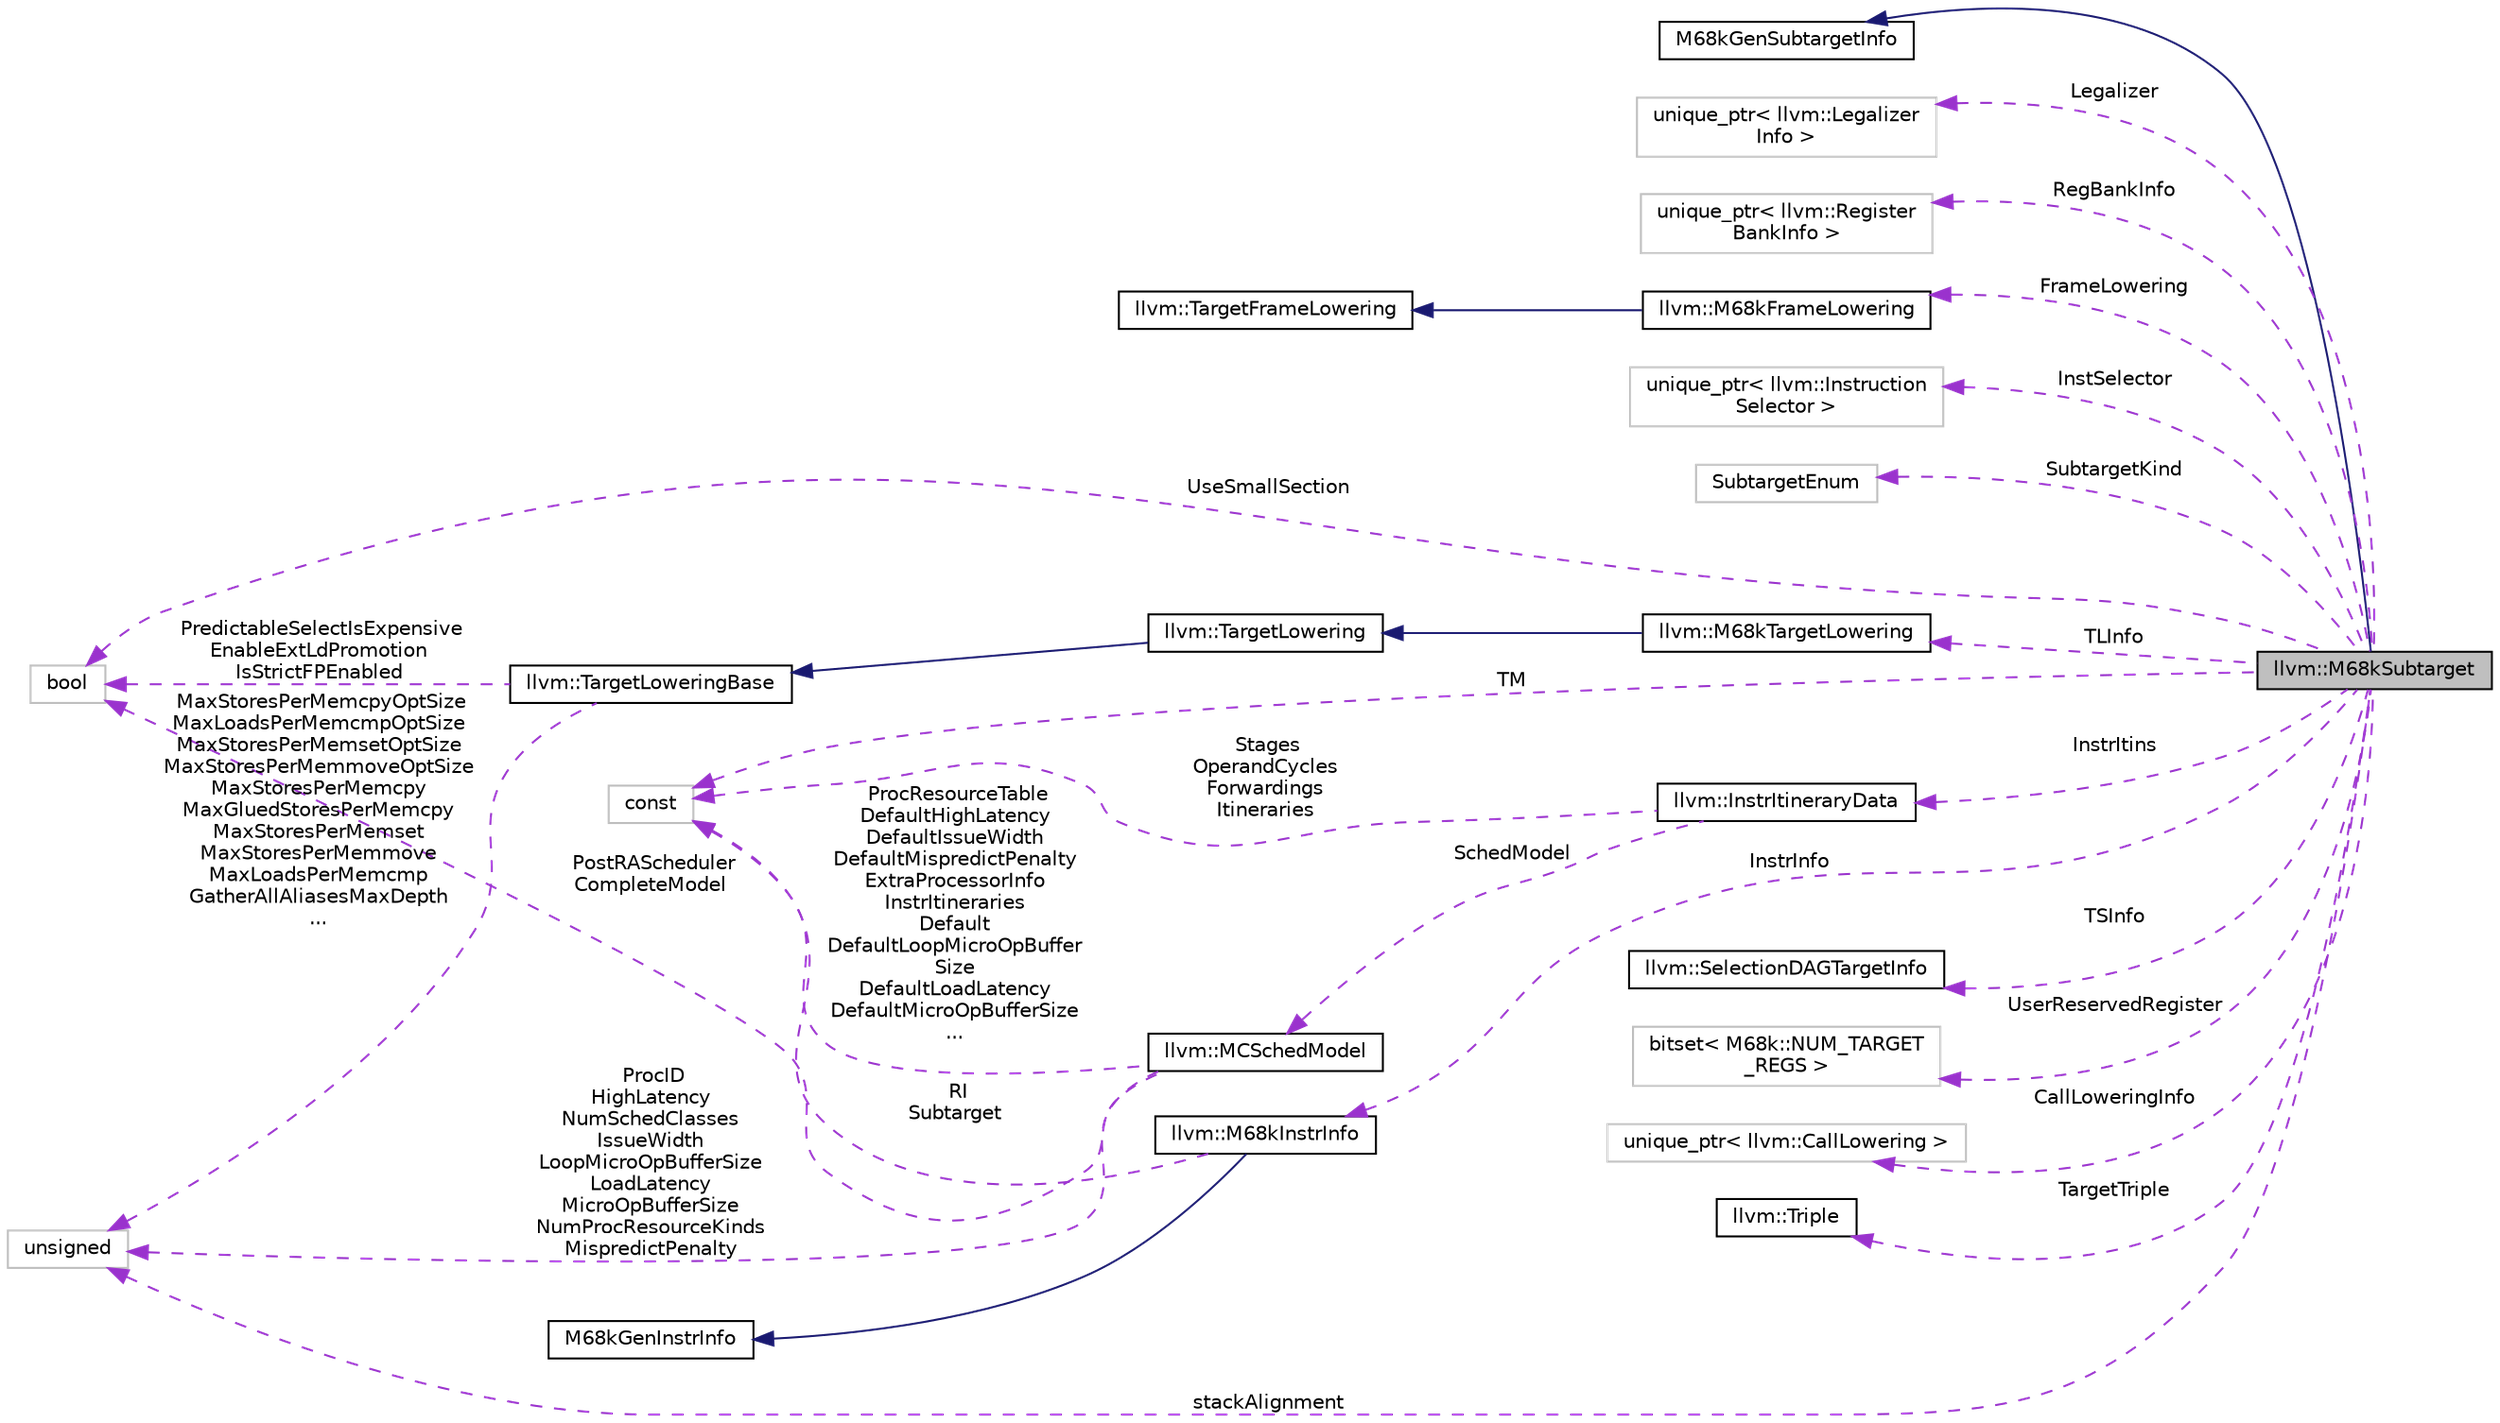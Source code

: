 digraph "llvm::M68kSubtarget"
{
 // LATEX_PDF_SIZE
  bgcolor="transparent";
  edge [fontname="Helvetica",fontsize="10",labelfontname="Helvetica",labelfontsize="10"];
  node [fontname="Helvetica",fontsize="10",shape=record];
  rankdir="LR";
  Node1 [label="llvm::M68kSubtarget",height=0.2,width=0.4,color="black", fillcolor="grey75", style="filled", fontcolor="black",tooltip=" "];
  Node2 -> Node1 [dir="back",color="midnightblue",fontsize="10",style="solid",fontname="Helvetica"];
  Node2 [label="M68kGenSubtargetInfo",height=0.2,width=0.4,color="black",URL="$classM68kGenSubtargetInfo.html",tooltip=" "];
  Node3 -> Node1 [dir="back",color="darkorchid3",fontsize="10",style="dashed",label=" Legalizer" ,fontname="Helvetica"];
  Node3 [label="unique_ptr\< llvm::Legalizer\lInfo \>",height=0.2,width=0.4,color="grey75",tooltip=" "];
  Node4 -> Node1 [dir="back",color="darkorchid3",fontsize="10",style="dashed",label=" RegBankInfo" ,fontname="Helvetica"];
  Node4 [label="unique_ptr\< llvm::Register\lBankInfo \>",height=0.2,width=0.4,color="grey75",tooltip=" "];
  Node5 -> Node1 [dir="back",color="darkorchid3",fontsize="10",style="dashed",label=" FrameLowering" ,fontname="Helvetica"];
  Node5 [label="llvm::M68kFrameLowering",height=0.2,width=0.4,color="black",URL="$classllvm_1_1M68kFrameLowering.html",tooltip=" "];
  Node6 -> Node5 [dir="back",color="midnightblue",fontsize="10",style="solid",fontname="Helvetica"];
  Node6 [label="llvm::TargetFrameLowering",height=0.2,width=0.4,color="black",URL="$classllvm_1_1TargetFrameLowering.html",tooltip="Information about stack frame layout on the target."];
  Node7 -> Node1 [dir="back",color="darkorchid3",fontsize="10",style="dashed",label=" InstSelector" ,fontname="Helvetica"];
  Node7 [label="unique_ptr\< llvm::Instruction\lSelector \>",height=0.2,width=0.4,color="grey75",tooltip=" "];
  Node8 -> Node1 [dir="back",color="darkorchid3",fontsize="10",style="dashed",label=" SubtargetKind" ,fontname="Helvetica"];
  Node8 [label="SubtargetEnum",height=0.2,width=0.4,color="grey75",tooltip=" "];
  Node9 -> Node1 [dir="back",color="darkorchid3",fontsize="10",style="dashed",label=" TLInfo" ,fontname="Helvetica"];
  Node9 [label="llvm::M68kTargetLowering",height=0.2,width=0.4,color="black",URL="$classllvm_1_1M68kTargetLowering.html",tooltip=" "];
  Node10 -> Node9 [dir="back",color="midnightblue",fontsize="10",style="solid",fontname="Helvetica"];
  Node10 [label="llvm::TargetLowering",height=0.2,width=0.4,color="black",URL="$classllvm_1_1TargetLowering.html",tooltip="This class defines information used to lower LLVM code to legal SelectionDAG operators that the targe..."];
  Node11 -> Node10 [dir="back",color="midnightblue",fontsize="10",style="solid",fontname="Helvetica"];
  Node11 [label="llvm::TargetLoweringBase",height=0.2,width=0.4,color="black",URL="$classllvm_1_1TargetLoweringBase.html",tooltip="This base class for TargetLowering contains the SelectionDAG-independent parts that can be used from ..."];
  Node12 -> Node11 [dir="back",color="darkorchid3",fontsize="10",style="dashed",label=" PredictableSelectIsExpensive\nEnableExtLdPromotion\nIsStrictFPEnabled" ,fontname="Helvetica"];
  Node12 [label="bool",height=0.2,width=0.4,color="grey75",tooltip=" "];
  Node13 -> Node11 [dir="back",color="darkorchid3",fontsize="10",style="dashed",label=" MaxStoresPerMemcpyOptSize\nMaxLoadsPerMemcmpOptSize\nMaxStoresPerMemsetOptSize\nMaxStoresPerMemmoveOptSize\nMaxStoresPerMemcpy\nMaxGluedStoresPerMemcpy\nMaxStoresPerMemset\nMaxStoresPerMemmove\nMaxLoadsPerMemcmp\nGatherAllAliasesMaxDepth\n..." ,fontname="Helvetica"];
  Node13 [label="unsigned",height=0.2,width=0.4,color="grey75",tooltip=" "];
  Node14 -> Node1 [dir="back",color="darkorchid3",fontsize="10",style="dashed",label=" InstrItins" ,fontname="Helvetica"];
  Node14 [label="llvm::InstrItineraryData",height=0.2,width=0.4,color="black",URL="$classllvm_1_1InstrItineraryData.html",tooltip="Itinerary data supplied by a subtarget to be used by a target."];
  Node15 -> Node14 [dir="back",color="darkorchid3",fontsize="10",style="dashed",label=" SchedModel" ,fontname="Helvetica"];
  Node15 [label="llvm::MCSchedModel",height=0.2,width=0.4,color="black",URL="$structllvm_1_1MCSchedModel.html",tooltip="Machine model for scheduling, bundling, and heuristics."];
  Node12 -> Node15 [dir="back",color="darkorchid3",fontsize="10",style="dashed",label=" PostRAScheduler\nCompleteModel" ,fontname="Helvetica"];
  Node16 -> Node15 [dir="back",color="darkorchid3",fontsize="10",style="dashed",label=" ProcResourceTable\nDefaultHighLatency\nDefaultIssueWidth\nDefaultMispredictPenalty\nExtraProcessorInfo\nInstrItineraries\nDefault\nDefaultLoopMicroOpBuffer\lSize\nDefaultLoadLatency\nDefaultMicroOpBufferSize\n..." ,fontname="Helvetica"];
  Node16 [label="const",height=0.2,width=0.4,color="grey75",tooltip=" "];
  Node13 -> Node15 [dir="back",color="darkorchid3",fontsize="10",style="dashed",label=" ProcID\nHighLatency\nNumSchedClasses\nIssueWidth\nLoopMicroOpBufferSize\nLoadLatency\nMicroOpBufferSize\nNumProcResourceKinds\nMispredictPenalty" ,fontname="Helvetica"];
  Node16 -> Node14 [dir="back",color="darkorchid3",fontsize="10",style="dashed",label=" Stages\nOperandCycles\nForwardings\nItineraries" ,fontname="Helvetica"];
  Node17 -> Node1 [dir="back",color="darkorchid3",fontsize="10",style="dashed",label=" TSInfo" ,fontname="Helvetica"];
  Node17 [label="llvm::SelectionDAGTargetInfo",height=0.2,width=0.4,color="black",URL="$classllvm_1_1SelectionDAGTargetInfo.html",tooltip="Targets can subclass this to parameterize the SelectionDAG lowering and instruction selection process..."];
  Node12 -> Node1 [dir="back",color="darkorchid3",fontsize="10",style="dashed",label=" UseSmallSection" ,fontname="Helvetica"];
  Node18 -> Node1 [dir="back",color="darkorchid3",fontsize="10",style="dashed",label=" UserReservedRegister" ,fontname="Helvetica"];
  Node18 [label="bitset\< M68k::NUM_TARGET\l_REGS \>",height=0.2,width=0.4,color="grey75",tooltip=" "];
  Node19 -> Node1 [dir="back",color="darkorchid3",fontsize="10",style="dashed",label=" CallLoweringInfo" ,fontname="Helvetica"];
  Node19 [label="unique_ptr\< llvm::CallLowering \>",height=0.2,width=0.4,color="grey75",tooltip=" "];
  Node20 -> Node1 [dir="back",color="darkorchid3",fontsize="10",style="dashed",label=" TargetTriple" ,fontname="Helvetica"];
  Node20 [label="llvm::Triple",height=0.2,width=0.4,color="black",URL="$classllvm_1_1Triple.html",tooltip="Triple - Helper class for working with autoconf configuration names."];
  Node13 -> Node1 [dir="back",color="darkorchid3",fontsize="10",style="dashed",label=" stackAlignment" ,fontname="Helvetica"];
  Node21 -> Node1 [dir="back",color="darkorchid3",fontsize="10",style="dashed",label=" InstrInfo" ,fontname="Helvetica"];
  Node21 [label="llvm::M68kInstrInfo",height=0.2,width=0.4,color="black",URL="$classllvm_1_1M68kInstrInfo.html",tooltip=" "];
  Node22 -> Node21 [dir="back",color="midnightblue",fontsize="10",style="solid",fontname="Helvetica"];
  Node22 [label="M68kGenInstrInfo",height=0.2,width=0.4,color="black",URL="$classM68kGenInstrInfo.html",tooltip=" "];
  Node16 -> Node21 [dir="back",color="darkorchid3",fontsize="10",style="dashed",label=" RI\nSubtarget" ,fontname="Helvetica"];
  Node16 -> Node1 [dir="back",color="darkorchid3",fontsize="10",style="dashed",label=" TM" ,fontname="Helvetica"];
}
